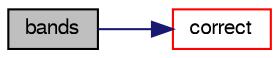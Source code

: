 digraph "bands"
{
  bgcolor="transparent";
  edge [fontname="FreeSans",fontsize="10",labelfontname="FreeSans",labelfontsize="10"];
  node [fontname="FreeSans",fontsize="10",shape=record];
  rankdir="LR";
  Node339 [label="bands",height=0.2,width=0.4,color="black", fillcolor="grey75", style="filled", fontcolor="black"];
  Node339 -> Node340 [color="midnightblue",fontsize="10",style="solid",fontname="FreeSans"];
  Node340 [label="correct",height=0.2,width=0.4,color="red",URL="$a30074.html#ad5fdfbbbf9db43e58f7e4abc12e260fa",tooltip="Correct rays. "];
}
